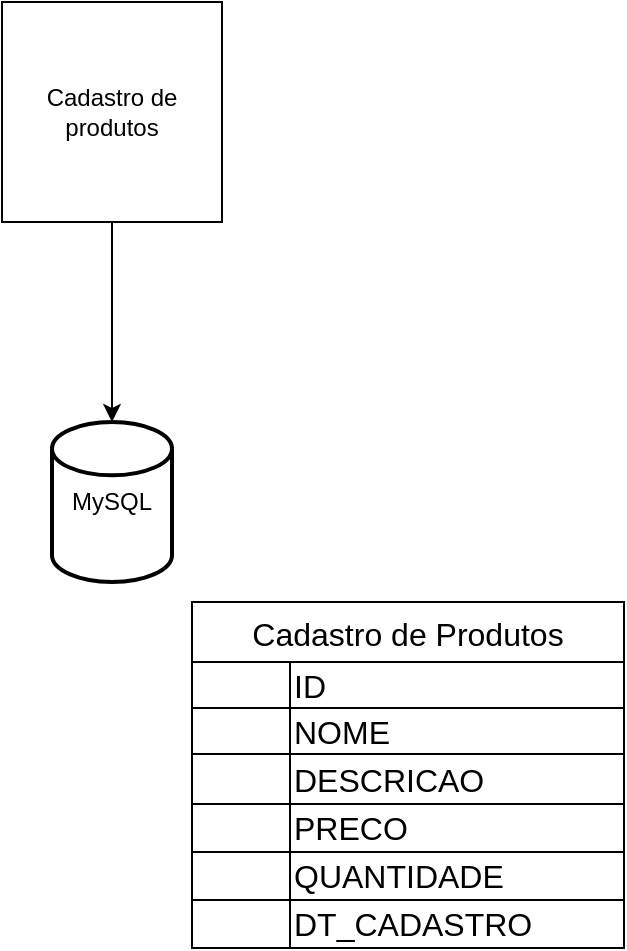 <mxfile version="21.3.4" type="github">
  <diagram name="Página-1" id="FYMTjBYePlC2DOv42e8Q">
    <mxGraphModel dx="739" dy="708" grid="1" gridSize="10" guides="1" tooltips="1" connect="1" arrows="1" fold="1" page="1" pageScale="1" pageWidth="827" pageHeight="1169" math="0" shadow="0">
      <root>
        <mxCell id="0" />
        <mxCell id="1" parent="0" />
        <mxCell id="qu1HSt9WwSII7SMBcl9J-1" value="MySQL" style="strokeWidth=2;html=1;shape=mxgraph.flowchart.database;whiteSpace=wrap;" vertex="1" parent="1">
          <mxGeometry x="310" y="420" width="60" height="80" as="geometry" />
        </mxCell>
        <mxCell id="qu1HSt9WwSII7SMBcl9J-7" style="edgeStyle=orthogonalEdgeStyle;rounded=0;orthogonalLoop=1;jettySize=auto;html=1;entryX=0.5;entryY=0;entryDx=0;entryDy=0;entryPerimeter=0;" edge="1" parent="1" source="qu1HSt9WwSII7SMBcl9J-6" target="qu1HSt9WwSII7SMBcl9J-1">
          <mxGeometry relative="1" as="geometry" />
        </mxCell>
        <mxCell id="qu1HSt9WwSII7SMBcl9J-6" value="Cadastro de produtos" style="whiteSpace=wrap;html=1;aspect=fixed;" vertex="1" parent="1">
          <mxGeometry x="285" y="210" width="110" height="110" as="geometry" />
        </mxCell>
        <mxCell id="qu1HSt9WwSII7SMBcl9J-8" value="Cadastro de Produtos" style="shape=table;startSize=30;container=1;collapsible=0;childLayout=tableLayout;strokeColor=default;fontSize=16;" vertex="1" parent="1">
          <mxGeometry x="380" y="510" width="216" height="173" as="geometry" />
        </mxCell>
        <mxCell id="qu1HSt9WwSII7SMBcl9J-9" value="" style="shape=tableRow;horizontal=0;startSize=0;swimlaneHead=0;swimlaneBody=0;strokeColor=inherit;top=0;left=0;bottom=0;right=0;collapsible=0;dropTarget=0;fillColor=none;points=[[0,0.5],[1,0.5]];portConstraint=eastwest;fontSize=16;" vertex="1" parent="qu1HSt9WwSII7SMBcl9J-8">
          <mxGeometry y="30" width="216" height="23" as="geometry" />
        </mxCell>
        <mxCell id="qu1HSt9WwSII7SMBcl9J-10" value="" style="shape=partialRectangle;html=1;whiteSpace=wrap;connectable=0;strokeColor=inherit;overflow=hidden;fillColor=none;top=0;left=0;bottom=0;right=0;pointerEvents=1;fontSize=16;" vertex="1" parent="qu1HSt9WwSII7SMBcl9J-9">
          <mxGeometry width="49" height="23" as="geometry">
            <mxRectangle width="49" height="23" as="alternateBounds" />
          </mxGeometry>
        </mxCell>
        <mxCell id="qu1HSt9WwSII7SMBcl9J-11" value="ID" style="shape=partialRectangle;html=1;whiteSpace=wrap;connectable=0;strokeColor=inherit;overflow=hidden;fillColor=none;top=0;left=0;bottom=0;right=0;pointerEvents=1;fontSize=16;rowspan=1;colspan=2;align=left;" vertex="1" parent="qu1HSt9WwSII7SMBcl9J-9">
          <mxGeometry x="49" width="167" height="23" as="geometry">
            <mxRectangle width="52" height="23" as="alternateBounds" />
          </mxGeometry>
        </mxCell>
        <mxCell id="qu1HSt9WwSII7SMBcl9J-12" value="" style="shape=partialRectangle;html=1;whiteSpace=wrap;connectable=0;strokeColor=inherit;overflow=hidden;fillColor=none;top=0;left=0;bottom=0;right=0;pointerEvents=1;fontSize=16;" vertex="1" visible="0" parent="qu1HSt9WwSII7SMBcl9J-9">
          <mxGeometry x="101" width="115" height="23" as="geometry">
            <mxRectangle width="115" height="23" as="alternateBounds" />
          </mxGeometry>
        </mxCell>
        <mxCell id="qu1HSt9WwSII7SMBcl9J-13" value="" style="shape=tableRow;horizontal=0;startSize=0;swimlaneHead=0;swimlaneBody=0;strokeColor=inherit;top=0;left=0;bottom=0;right=0;collapsible=0;dropTarget=0;fillColor=none;points=[[0,0.5],[1,0.5]];portConstraint=eastwest;fontSize=16;" vertex="1" parent="qu1HSt9WwSII7SMBcl9J-8">
          <mxGeometry y="53" width="216" height="23" as="geometry" />
        </mxCell>
        <mxCell id="qu1HSt9WwSII7SMBcl9J-14" value="" style="shape=partialRectangle;html=1;whiteSpace=wrap;connectable=0;strokeColor=inherit;overflow=hidden;fillColor=none;top=0;left=0;bottom=0;right=0;pointerEvents=1;fontSize=16;" vertex="1" parent="qu1HSt9WwSII7SMBcl9J-13">
          <mxGeometry width="49" height="23" as="geometry">
            <mxRectangle width="49" height="23" as="alternateBounds" />
          </mxGeometry>
        </mxCell>
        <mxCell id="qu1HSt9WwSII7SMBcl9J-15" value="NOME" style="shape=partialRectangle;html=1;whiteSpace=wrap;connectable=0;strokeColor=inherit;overflow=hidden;fillColor=none;top=0;left=0;bottom=0;right=0;pointerEvents=1;fontSize=16;rowspan=1;colspan=2;align=left;" vertex="1" parent="qu1HSt9WwSII7SMBcl9J-13">
          <mxGeometry x="49" width="167" height="23" as="geometry">
            <mxRectangle width="52" height="23" as="alternateBounds" />
          </mxGeometry>
        </mxCell>
        <mxCell id="qu1HSt9WwSII7SMBcl9J-16" value="" style="shape=partialRectangle;html=1;whiteSpace=wrap;connectable=0;strokeColor=inherit;overflow=hidden;fillColor=none;top=0;left=0;bottom=0;right=0;pointerEvents=1;fontSize=16;" vertex="1" visible="0" parent="qu1HSt9WwSII7SMBcl9J-13">
          <mxGeometry x="101" width="115" height="23" as="geometry">
            <mxRectangle width="115" height="23" as="alternateBounds" />
          </mxGeometry>
        </mxCell>
        <mxCell id="qu1HSt9WwSII7SMBcl9J-31" style="shape=tableRow;horizontal=0;startSize=0;swimlaneHead=0;swimlaneBody=0;strokeColor=inherit;top=0;left=0;bottom=0;right=0;collapsible=0;dropTarget=0;fillColor=none;points=[[0,0.5],[1,0.5]];portConstraint=eastwest;fontSize=16;" vertex="1" parent="qu1HSt9WwSII7SMBcl9J-8">
          <mxGeometry y="76" width="216" height="25" as="geometry" />
        </mxCell>
        <mxCell id="qu1HSt9WwSII7SMBcl9J-32" style="shape=partialRectangle;html=1;whiteSpace=wrap;connectable=0;strokeColor=inherit;overflow=hidden;fillColor=none;top=0;left=0;bottom=0;right=0;pointerEvents=1;fontSize=16;" vertex="1" parent="qu1HSt9WwSII7SMBcl9J-31">
          <mxGeometry width="49" height="25" as="geometry">
            <mxRectangle width="49" height="25" as="alternateBounds" />
          </mxGeometry>
        </mxCell>
        <mxCell id="qu1HSt9WwSII7SMBcl9J-33" value="DESCRICAO" style="shape=partialRectangle;html=1;whiteSpace=wrap;connectable=0;strokeColor=inherit;overflow=hidden;fillColor=none;top=0;left=0;bottom=0;right=0;pointerEvents=1;fontSize=16;rowspan=1;colspan=2;align=left;" vertex="1" parent="qu1HSt9WwSII7SMBcl9J-31">
          <mxGeometry x="49" width="167" height="25" as="geometry">
            <mxRectangle width="52" height="25" as="alternateBounds" />
          </mxGeometry>
        </mxCell>
        <mxCell id="qu1HSt9WwSII7SMBcl9J-34" style="shape=partialRectangle;html=1;whiteSpace=wrap;connectable=0;strokeColor=inherit;overflow=hidden;fillColor=none;top=0;left=0;bottom=0;right=0;pointerEvents=1;fontSize=16;" vertex="1" visible="0" parent="qu1HSt9WwSII7SMBcl9J-31">
          <mxGeometry x="101" width="115" height="25" as="geometry">
            <mxRectangle width="115" height="25" as="alternateBounds" />
          </mxGeometry>
        </mxCell>
        <mxCell id="qu1HSt9WwSII7SMBcl9J-35" style="shape=tableRow;horizontal=0;startSize=0;swimlaneHead=0;swimlaneBody=0;strokeColor=inherit;top=0;left=0;bottom=0;right=0;collapsible=0;dropTarget=0;fillColor=none;points=[[0,0.5],[1,0.5]];portConstraint=eastwest;fontSize=16;" vertex="1" parent="qu1HSt9WwSII7SMBcl9J-8">
          <mxGeometry y="101" width="216" height="24" as="geometry" />
        </mxCell>
        <mxCell id="qu1HSt9WwSII7SMBcl9J-36" style="shape=partialRectangle;html=1;whiteSpace=wrap;connectable=0;strokeColor=inherit;overflow=hidden;fillColor=none;top=0;left=0;bottom=0;right=0;pointerEvents=1;fontSize=16;" vertex="1" parent="qu1HSt9WwSII7SMBcl9J-35">
          <mxGeometry width="49" height="24" as="geometry">
            <mxRectangle width="49" height="24" as="alternateBounds" />
          </mxGeometry>
        </mxCell>
        <mxCell id="qu1HSt9WwSII7SMBcl9J-37" value="PRECO" style="shape=partialRectangle;html=1;whiteSpace=wrap;connectable=0;strokeColor=inherit;overflow=hidden;fillColor=none;top=0;left=0;bottom=0;right=0;pointerEvents=1;fontSize=16;rowspan=1;colspan=2;align=left;" vertex="1" parent="qu1HSt9WwSII7SMBcl9J-35">
          <mxGeometry x="49" width="167" height="24" as="geometry">
            <mxRectangle width="52" height="24" as="alternateBounds" />
          </mxGeometry>
        </mxCell>
        <mxCell id="qu1HSt9WwSII7SMBcl9J-38" style="shape=partialRectangle;html=1;whiteSpace=wrap;connectable=0;strokeColor=inherit;overflow=hidden;fillColor=none;top=0;left=0;bottom=0;right=0;pointerEvents=1;fontSize=16;" vertex="1" visible="0" parent="qu1HSt9WwSII7SMBcl9J-35">
          <mxGeometry x="101" width="115" height="24" as="geometry">
            <mxRectangle width="115" height="24" as="alternateBounds" />
          </mxGeometry>
        </mxCell>
        <mxCell id="qu1HSt9WwSII7SMBcl9J-17" value="" style="shape=tableRow;horizontal=0;startSize=0;swimlaneHead=0;swimlaneBody=0;strokeColor=inherit;top=0;left=0;bottom=0;right=0;collapsible=0;dropTarget=0;fillColor=none;points=[[0,0.5],[1,0.5]];portConstraint=eastwest;fontSize=16;" vertex="1" parent="qu1HSt9WwSII7SMBcl9J-8">
          <mxGeometry y="125" width="216" height="24" as="geometry" />
        </mxCell>
        <mxCell id="qu1HSt9WwSII7SMBcl9J-18" value="" style="shape=partialRectangle;html=1;whiteSpace=wrap;connectable=0;strokeColor=inherit;overflow=hidden;fillColor=none;top=0;left=0;bottom=0;right=0;pointerEvents=1;fontSize=16;" vertex="1" parent="qu1HSt9WwSII7SMBcl9J-17">
          <mxGeometry width="49" height="24" as="geometry">
            <mxRectangle width="49" height="24" as="alternateBounds" />
          </mxGeometry>
        </mxCell>
        <mxCell id="qu1HSt9WwSII7SMBcl9J-19" value="QUANTIDADE" style="shape=partialRectangle;html=1;whiteSpace=wrap;connectable=0;strokeColor=inherit;overflow=hidden;fillColor=none;top=0;left=0;bottom=0;right=0;pointerEvents=1;fontSize=16;rowspan=1;colspan=2;align=left;" vertex="1" parent="qu1HSt9WwSII7SMBcl9J-17">
          <mxGeometry x="49" width="167" height="24" as="geometry">
            <mxRectangle width="52" height="24" as="alternateBounds" />
          </mxGeometry>
        </mxCell>
        <mxCell id="qu1HSt9WwSII7SMBcl9J-20" value="" style="shape=partialRectangle;html=1;whiteSpace=wrap;connectable=0;strokeColor=inherit;overflow=hidden;fillColor=none;top=0;left=0;bottom=0;right=0;pointerEvents=1;fontSize=16;" vertex="1" visible="0" parent="qu1HSt9WwSII7SMBcl9J-17">
          <mxGeometry x="101" width="115" height="24" as="geometry">
            <mxRectangle width="115" height="24" as="alternateBounds" />
          </mxGeometry>
        </mxCell>
        <mxCell id="qu1HSt9WwSII7SMBcl9J-47" style="shape=tableRow;horizontal=0;startSize=0;swimlaneHead=0;swimlaneBody=0;strokeColor=inherit;top=0;left=0;bottom=0;right=0;collapsible=0;dropTarget=0;fillColor=none;points=[[0,0.5],[1,0.5]];portConstraint=eastwest;fontSize=16;" vertex="1" parent="qu1HSt9WwSII7SMBcl9J-8">
          <mxGeometry y="149" width="216" height="24" as="geometry" />
        </mxCell>
        <mxCell id="qu1HSt9WwSII7SMBcl9J-48" style="shape=partialRectangle;html=1;whiteSpace=wrap;connectable=0;strokeColor=inherit;overflow=hidden;fillColor=none;top=0;left=0;bottom=0;right=0;pointerEvents=1;fontSize=16;" vertex="1" parent="qu1HSt9WwSII7SMBcl9J-47">
          <mxGeometry width="49" height="24" as="geometry">
            <mxRectangle width="49" height="24" as="alternateBounds" />
          </mxGeometry>
        </mxCell>
        <mxCell id="qu1HSt9WwSII7SMBcl9J-49" value="DT_CADASTRO" style="shape=partialRectangle;html=1;whiteSpace=wrap;connectable=0;strokeColor=inherit;overflow=hidden;fillColor=none;top=0;left=0;bottom=0;right=0;pointerEvents=1;fontSize=16;align=left;rowspan=1;colspan=2;" vertex="1" parent="qu1HSt9WwSII7SMBcl9J-47">
          <mxGeometry x="49" width="167" height="24" as="geometry">
            <mxRectangle width="52" height="24" as="alternateBounds" />
          </mxGeometry>
        </mxCell>
        <mxCell id="qu1HSt9WwSII7SMBcl9J-50" style="shape=partialRectangle;html=1;whiteSpace=wrap;connectable=0;strokeColor=inherit;overflow=hidden;fillColor=none;top=0;left=0;bottom=0;right=0;pointerEvents=1;fontSize=16;" vertex="1" visible="0" parent="qu1HSt9WwSII7SMBcl9J-47">
          <mxGeometry x="101" width="115" height="24" as="geometry">
            <mxRectangle width="115" height="24" as="alternateBounds" />
          </mxGeometry>
        </mxCell>
      </root>
    </mxGraphModel>
  </diagram>
</mxfile>
